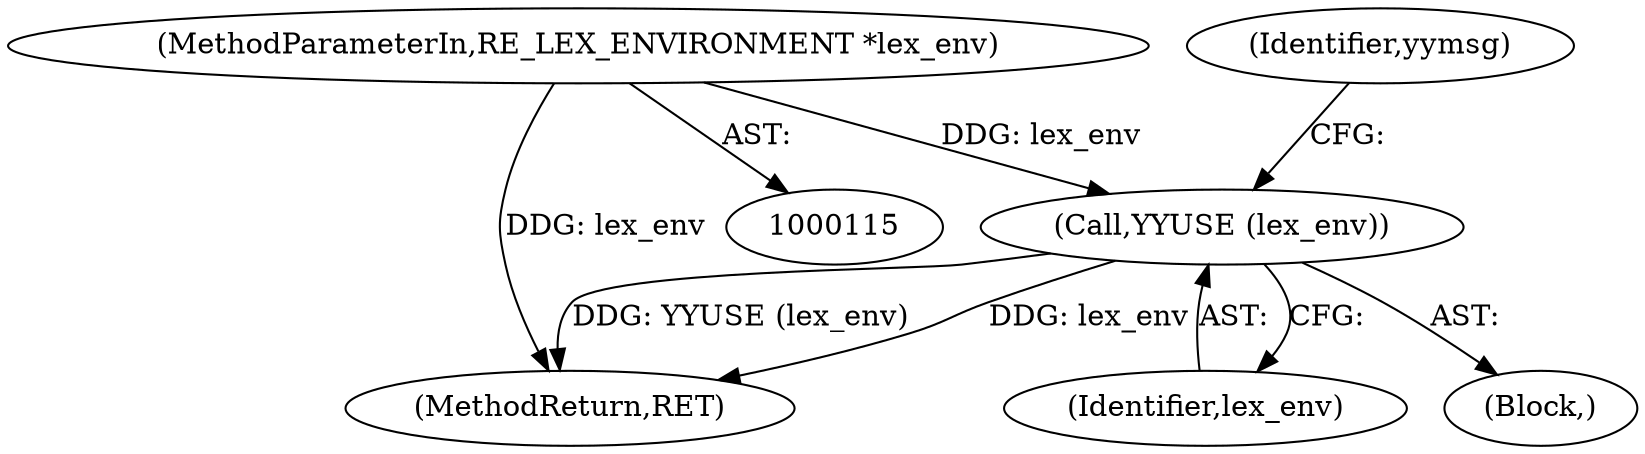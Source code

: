 digraph "0_yara_925bcf3c3b0a28b5b78e25d9efda5c0bf27ae699_0@pointer" {
"1000120" [label="(MethodParameterIn,RE_LEX_ENVIRONMENT *lex_env)"];
"1000126" [label="(Call,YYUSE (lex_env))"];
"1000127" [label="(Identifier,lex_env)"];
"1000184" [label="(MethodReturn,RET)"];
"1000130" [label="(Identifier,yymsg)"];
"1000121" [label="(Block,)"];
"1000120" [label="(MethodParameterIn,RE_LEX_ENVIRONMENT *lex_env)"];
"1000126" [label="(Call,YYUSE (lex_env))"];
"1000120" -> "1000115"  [label="AST: "];
"1000120" -> "1000184"  [label="DDG: lex_env"];
"1000120" -> "1000126"  [label="DDG: lex_env"];
"1000126" -> "1000121"  [label="AST: "];
"1000126" -> "1000127"  [label="CFG: "];
"1000127" -> "1000126"  [label="AST: "];
"1000130" -> "1000126"  [label="CFG: "];
"1000126" -> "1000184"  [label="DDG: YYUSE (lex_env)"];
"1000126" -> "1000184"  [label="DDG: lex_env"];
}
